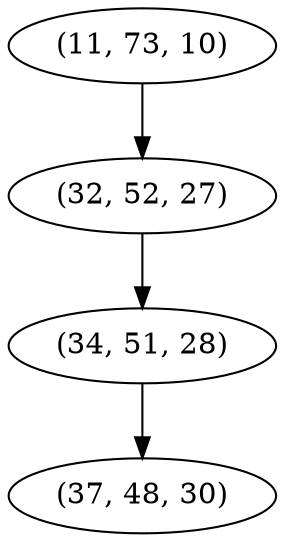 digraph tree {
    "(11, 73, 10)";
    "(32, 52, 27)";
    "(34, 51, 28)";
    "(37, 48, 30)";
    "(11, 73, 10)" -> "(32, 52, 27)";
    "(32, 52, 27)" -> "(34, 51, 28)";
    "(34, 51, 28)" -> "(37, 48, 30)";
}

